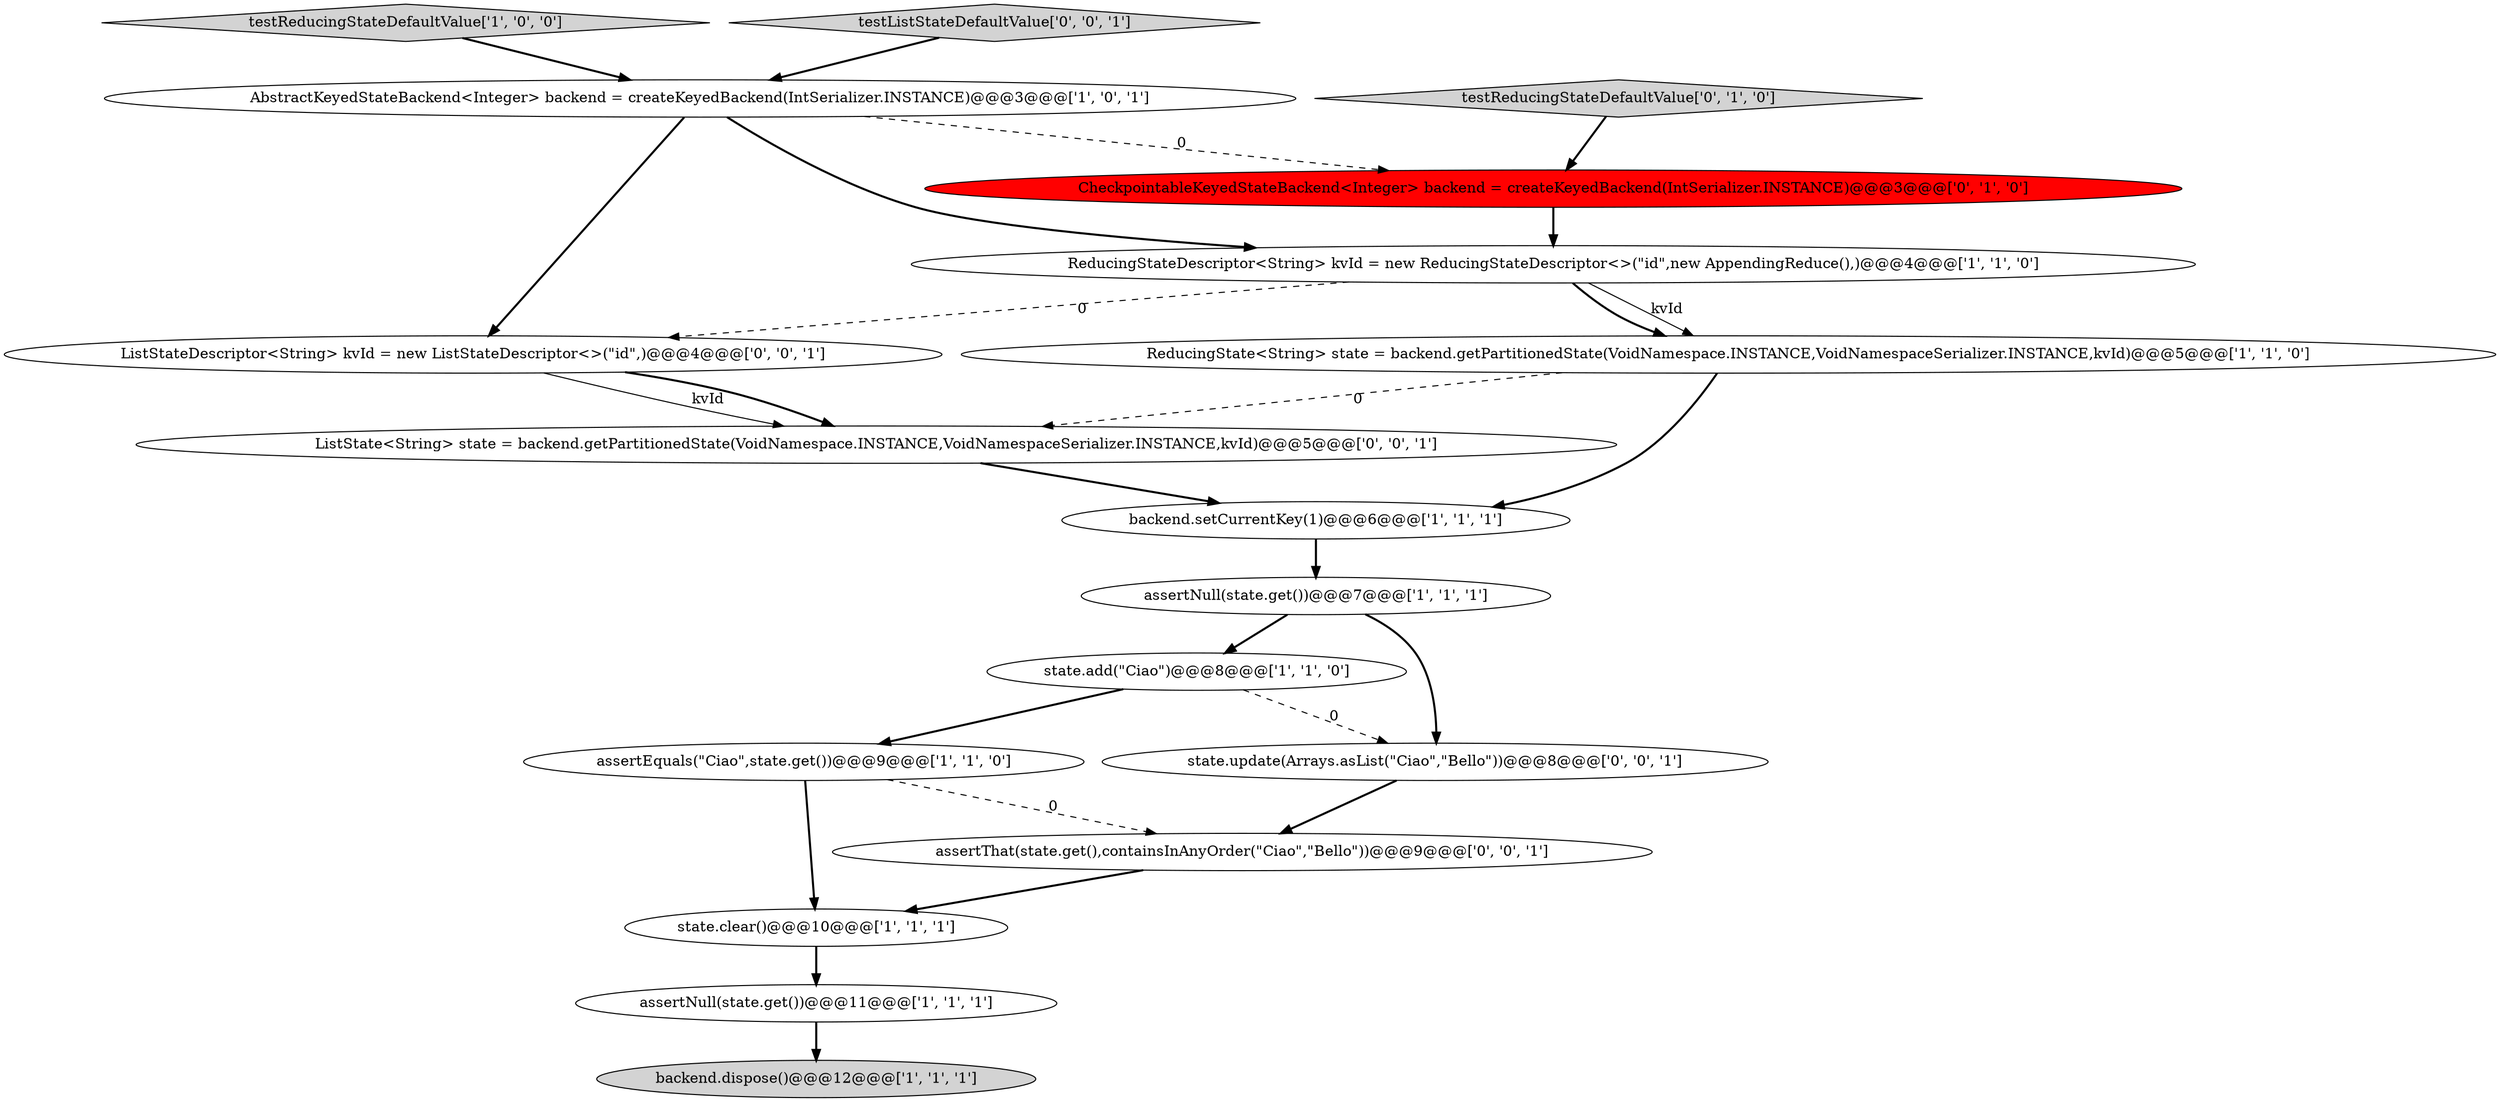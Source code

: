 digraph {
2 [style = filled, label = "state.add(\"Ciao\")@@@8@@@['1', '1', '0']", fillcolor = white, shape = ellipse image = "AAA0AAABBB1BBB"];
8 [style = filled, label = "state.clear()@@@10@@@['1', '1', '1']", fillcolor = white, shape = ellipse image = "AAA0AAABBB1BBB"];
13 [style = filled, label = "assertThat(state.get(),containsInAnyOrder(\"Ciao\",\"Bello\"))@@@9@@@['0', '0', '1']", fillcolor = white, shape = ellipse image = "AAA0AAABBB3BBB"];
7 [style = filled, label = "assertNull(state.get())@@@7@@@['1', '1', '1']", fillcolor = white, shape = ellipse image = "AAA0AAABBB1BBB"];
0 [style = filled, label = "AbstractKeyedStateBackend<Integer> backend = createKeyedBackend(IntSerializer.INSTANCE)@@@3@@@['1', '0', '1']", fillcolor = white, shape = ellipse image = "AAA0AAABBB1BBB"];
5 [style = filled, label = "testReducingStateDefaultValue['1', '0', '0']", fillcolor = lightgray, shape = diamond image = "AAA0AAABBB1BBB"];
16 [style = filled, label = "ListState<String> state = backend.getPartitionedState(VoidNamespace.INSTANCE,VoidNamespaceSerializer.INSTANCE,kvId)@@@5@@@['0', '0', '1']", fillcolor = white, shape = ellipse image = "AAA0AAABBB3BBB"];
12 [style = filled, label = "CheckpointableKeyedStateBackend<Integer> backend = createKeyedBackend(IntSerializer.INSTANCE)@@@3@@@['0', '1', '0']", fillcolor = red, shape = ellipse image = "AAA1AAABBB2BBB"];
14 [style = filled, label = "ListStateDescriptor<String> kvId = new ListStateDescriptor<>(\"id\",)@@@4@@@['0', '0', '1']", fillcolor = white, shape = ellipse image = "AAA0AAABBB3BBB"];
11 [style = filled, label = "testReducingStateDefaultValue['0', '1', '0']", fillcolor = lightgray, shape = diamond image = "AAA0AAABBB2BBB"];
1 [style = filled, label = "backend.setCurrentKey(1)@@@6@@@['1', '1', '1']", fillcolor = white, shape = ellipse image = "AAA0AAABBB1BBB"];
3 [style = filled, label = "assertEquals(\"Ciao\",state.get())@@@9@@@['1', '1', '0']", fillcolor = white, shape = ellipse image = "AAA0AAABBB1BBB"];
4 [style = filled, label = "ReducingStateDescriptor<String> kvId = new ReducingStateDescriptor<>(\"id\",new AppendingReduce(),)@@@4@@@['1', '1', '0']", fillcolor = white, shape = ellipse image = "AAA0AAABBB1BBB"];
9 [style = filled, label = "assertNull(state.get())@@@11@@@['1', '1', '1']", fillcolor = white, shape = ellipse image = "AAA0AAABBB1BBB"];
15 [style = filled, label = "state.update(Arrays.asList(\"Ciao\",\"Bello\"))@@@8@@@['0', '0', '1']", fillcolor = white, shape = ellipse image = "AAA0AAABBB3BBB"];
10 [style = filled, label = "backend.dispose()@@@12@@@['1', '1', '1']", fillcolor = lightgray, shape = ellipse image = "AAA0AAABBB1BBB"];
17 [style = filled, label = "testListStateDefaultValue['0', '0', '1']", fillcolor = lightgray, shape = diamond image = "AAA0AAABBB3BBB"];
6 [style = filled, label = "ReducingState<String> state = backend.getPartitionedState(VoidNamespace.INSTANCE,VoidNamespaceSerializer.INSTANCE,kvId)@@@5@@@['1', '1', '0']", fillcolor = white, shape = ellipse image = "AAA0AAABBB1BBB"];
14->16 [style = bold, label=""];
15->13 [style = bold, label=""];
4->6 [style = bold, label=""];
2->3 [style = bold, label=""];
11->12 [style = bold, label=""];
9->10 [style = bold, label=""];
0->12 [style = dashed, label="0"];
3->13 [style = dashed, label="0"];
1->7 [style = bold, label=""];
2->15 [style = dashed, label="0"];
6->1 [style = bold, label=""];
0->14 [style = bold, label=""];
6->16 [style = dashed, label="0"];
17->0 [style = bold, label=""];
5->0 [style = bold, label=""];
12->4 [style = bold, label=""];
16->1 [style = bold, label=""];
0->4 [style = bold, label=""];
7->2 [style = bold, label=""];
3->8 [style = bold, label=""];
8->9 [style = bold, label=""];
7->15 [style = bold, label=""];
4->14 [style = dashed, label="0"];
4->6 [style = solid, label="kvId"];
13->8 [style = bold, label=""];
14->16 [style = solid, label="kvId"];
}
